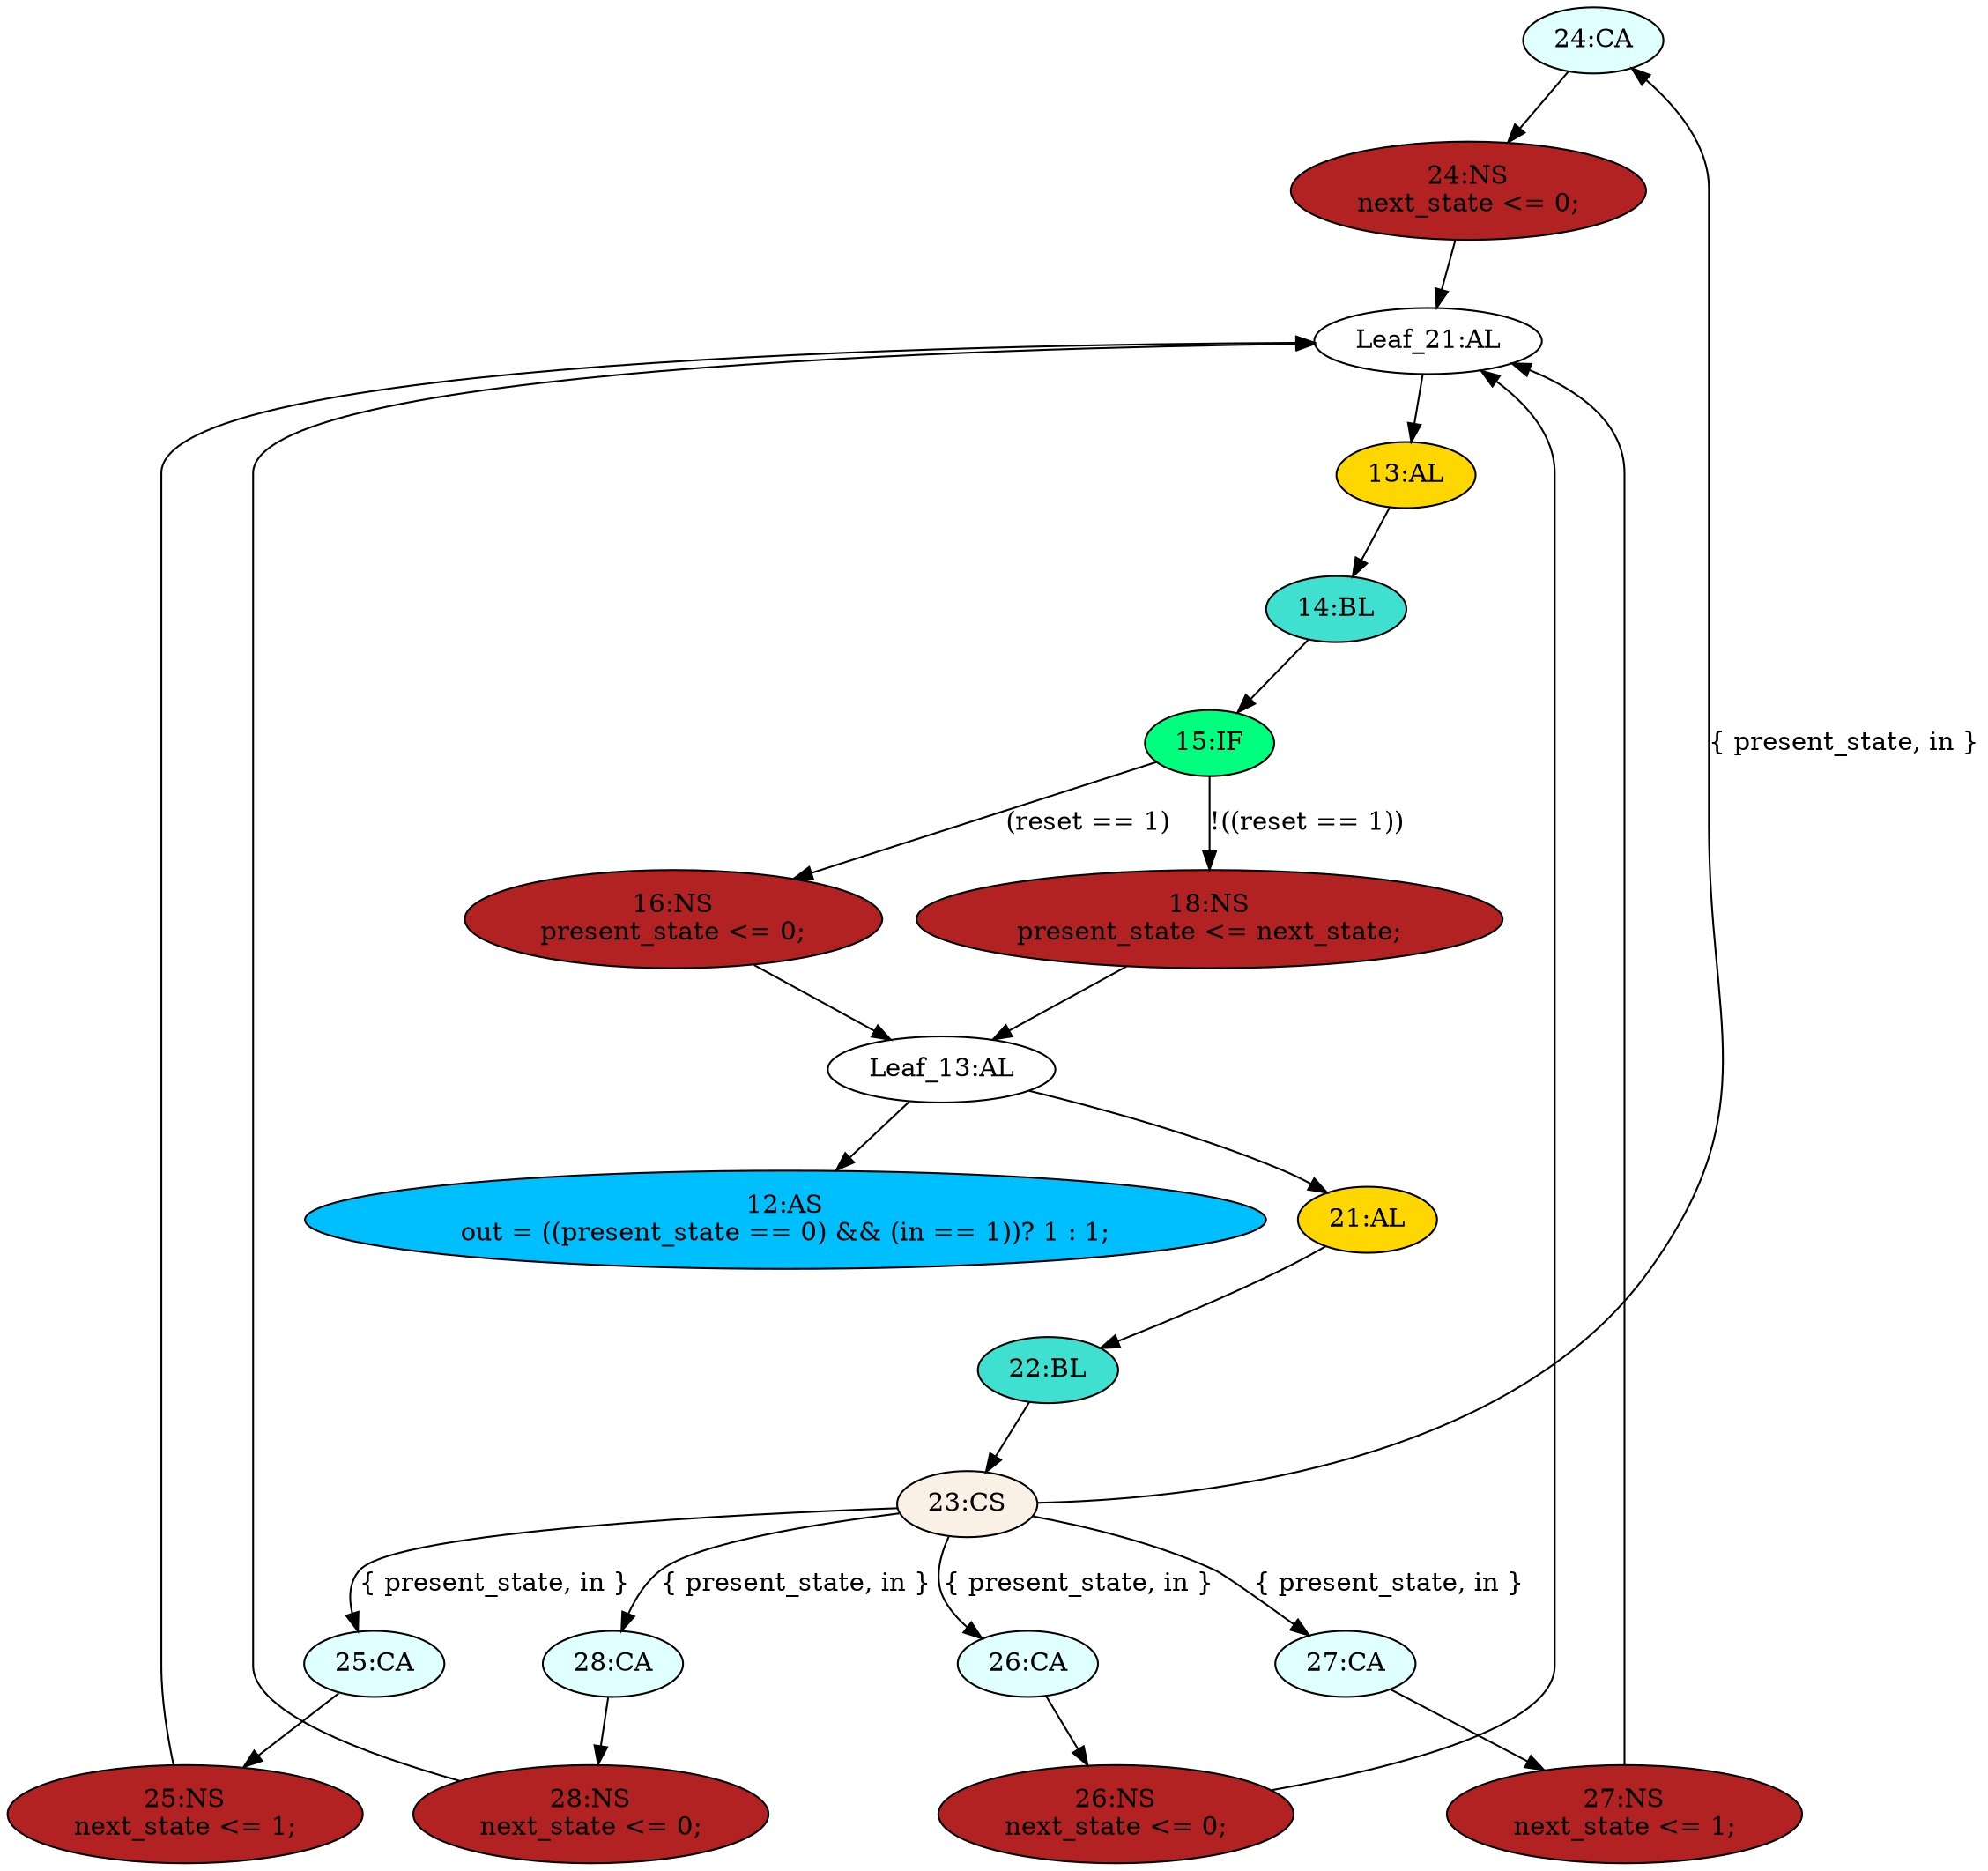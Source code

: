 strict digraph "compose( ,  )" {
	node [label="\N"];
	"24:CA"	[ast="<pyverilog.vparser.ast.Case object at 0x7f4fc799ee50>",
		fillcolor=lightcyan,
		label="24:CA",
		statements="[]",
		style=filled,
		typ=Case];
	"24:NS"	[ast="<pyverilog.vparser.ast.NonblockingSubstitution object at 0x7f4fc78e0450>",
		fillcolor=firebrick,
		label="24:NS
next_state <= 0;",
		statements="[<pyverilog.vparser.ast.NonblockingSubstitution object at 0x7f4fc78e0450>]",
		style=filled,
		typ=NonblockingSubstitution];
	"24:CA" -> "24:NS"	[cond="[]",
		lineno=None];
	"14:BL"	[ast="<pyverilog.vparser.ast.Block object at 0x7f4fc75cebd0>",
		fillcolor=turquoise,
		label="14:BL",
		statements="[]",
		style=filled,
		typ=Block];
	"15:IF"	[ast="<pyverilog.vparser.ast.IfStatement object at 0x7f4fc787d4d0>",
		fillcolor=springgreen,
		label="15:IF",
		statements="[]",
		style=filled,
		typ=IfStatement];
	"14:BL" -> "15:IF"	[cond="[]",
		lineno=None];
	"16:NS"	[ast="<pyverilog.vparser.ast.NonblockingSubstitution object at 0x7f4fc7871050>",
		fillcolor=firebrick,
		label="16:NS
present_state <= 0;",
		statements="[<pyverilog.vparser.ast.NonblockingSubstitution object at 0x7f4fc7871050>]",
		style=filled,
		typ=NonblockingSubstitution];
	"Leaf_13:AL"	[def_var="['present_state']",
		label="Leaf_13:AL"];
	"16:NS" -> "Leaf_13:AL"	[cond="[]",
		lineno=None];
	"Leaf_21:AL"	[def_var="['next_state']",
		label="Leaf_21:AL"];
	"13:AL"	[ast="<pyverilog.vparser.ast.Always object at 0x7f4fc75ce550>",
		clk_sens=True,
		fillcolor=gold,
		label="13:AL",
		sens="['clk']",
		statements="[]",
		style=filled,
		typ=Always,
		use_var="['reset', 'next_state']"];
	"Leaf_21:AL" -> "13:AL";
	"12:AS"	[ast="<pyverilog.vparser.ast.Assign object at 0x7f4fc7863610>",
		def_var="['out']",
		fillcolor=deepskyblue,
		label="12:AS
out = ((present_state == 0) && (in == 1))? 1 : 1;",
		statements="[]",
		style=filled,
		typ=Assign,
		use_var="['present_state', 'in']"];
	"22:BL"	[ast="<pyverilog.vparser.ast.Block object at 0x7f4fc7866350>",
		fillcolor=turquoise,
		label="22:BL",
		statements="[]",
		style=filled,
		typ=Block];
	"23:CS"	[ast="<pyverilog.vparser.ast.CaseStatement object at 0x7f4fc74d8990>",
		fillcolor=linen,
		label="23:CS",
		statements="[]",
		style=filled,
		typ=CaseStatement];
	"22:BL" -> "23:CS"	[cond="[]",
		lineno=None];
	"28:NS"	[ast="<pyverilog.vparser.ast.NonblockingSubstitution object at 0x7f4fc74d8290>",
		fillcolor=firebrick,
		label="28:NS
next_state <= 0;",
		statements="[<pyverilog.vparser.ast.NonblockingSubstitution object at 0x7f4fc74d8290>]",
		style=filled,
		typ=NonblockingSubstitution];
	"28:NS" -> "Leaf_21:AL"	[cond="[]",
		lineno=None];
	"21:AL"	[ast="<pyverilog.vparser.ast.Always object at 0x7f4fc7866090>",
		clk_sens=False,
		fillcolor=gold,
		label="21:AL",
		sens="['present_state', 'in']",
		statements="[]",
		style=filled,
		typ=Always,
		use_var="['present_state', 'in']"];
	"21:AL" -> "22:BL"	[cond="[]",
		lineno=None];
	"Leaf_13:AL" -> "12:AS";
	"Leaf_13:AL" -> "21:AL";
	"26:NS"	[ast="<pyverilog.vparser.ast.NonblockingSubstitution object at 0x7f4fc74d8d10>",
		fillcolor=firebrick,
		label="26:NS
next_state <= 0;",
		statements="[<pyverilog.vparser.ast.NonblockingSubstitution object at 0x7f4fc74d8d10>]",
		style=filled,
		typ=NonblockingSubstitution];
	"26:NS" -> "Leaf_21:AL"	[cond="[]",
		lineno=None];
	"24:NS" -> "Leaf_21:AL"	[cond="[]",
		lineno=None];
	"27:NS"	[ast="<pyverilog.vparser.ast.NonblockingSubstitution object at 0x7f4fc74d8a50>",
		fillcolor=firebrick,
		label="27:NS
next_state <= 1;",
		statements="[<pyverilog.vparser.ast.NonblockingSubstitution object at 0x7f4fc74d8a50>]",
		style=filled,
		typ=NonblockingSubstitution];
	"27:NS" -> "Leaf_21:AL"	[cond="[]",
		lineno=None];
	"27:CA"	[ast="<pyverilog.vparser.ast.Case object at 0x7f4fc74d8dd0>",
		fillcolor=lightcyan,
		label="27:CA",
		statements="[]",
		style=filled,
		typ=Case];
	"27:CA" -> "27:NS"	[cond="[]",
		lineno=None];
	"23:CS" -> "24:CA"	[cond="['present_state', 'in']",
		label="{ present_state, in }",
		lineno=23];
	"23:CS" -> "27:CA"	[cond="['present_state', 'in']",
		label="{ present_state, in }",
		lineno=23];
	"26:CA"	[ast="<pyverilog.vparser.ast.Case object at 0x7f4fc74d8a10>",
		fillcolor=lightcyan,
		label="26:CA",
		statements="[]",
		style=filled,
		typ=Case];
	"23:CS" -> "26:CA"	[cond="['present_state', 'in']",
		label="{ present_state, in }",
		lineno=23];
	"25:CA"	[ast="<pyverilog.vparser.ast.Case object at 0x7f4fc78e0890>",
		fillcolor=lightcyan,
		label="25:CA",
		statements="[]",
		style=filled,
		typ=Case];
	"23:CS" -> "25:CA"	[cond="['present_state', 'in']",
		label="{ present_state, in }",
		lineno=23];
	"28:CA"	[ast="<pyverilog.vparser.ast.Case object at 0x7f4fc74d8d90>",
		fillcolor=lightcyan,
		label="28:CA",
		statements="[]",
		style=filled,
		typ=Case];
	"23:CS" -> "28:CA"	[cond="['present_state', 'in']",
		label="{ present_state, in }",
		lineno=23];
	"26:CA" -> "26:NS"	[cond="[]",
		lineno=None];
	"13:AL" -> "14:BL"	[cond="[]",
		lineno=None];
	"25:NS"	[ast="<pyverilog.vparser.ast.NonblockingSubstitution object at 0x7f4fc7886550>",
		fillcolor=firebrick,
		label="25:NS
next_state <= 1;",
		statements="[<pyverilog.vparser.ast.NonblockingSubstitution object at 0x7f4fc7886550>]",
		style=filled,
		typ=NonblockingSubstitution];
	"25:CA" -> "25:NS"	[cond="[]",
		lineno=None];
	"18:NS"	[ast="<pyverilog.vparser.ast.NonblockingSubstitution object at 0x7f4fc7866e90>",
		fillcolor=firebrick,
		label="18:NS
present_state <= next_state;",
		statements="[<pyverilog.vparser.ast.NonblockingSubstitution object at 0x7f4fc7866e90>]",
		style=filled,
		typ=NonblockingSubstitution];
	"18:NS" -> "Leaf_13:AL"	[cond="[]",
		lineno=None];
	"15:IF" -> "16:NS"	[cond="['reset']",
		label="(reset == 1)",
		lineno=15];
	"15:IF" -> "18:NS"	[cond="['reset']",
		label="!((reset == 1))",
		lineno=15];
	"25:NS" -> "Leaf_21:AL"	[cond="[]",
		lineno=None];
	"28:CA" -> "28:NS"	[cond="[]",
		lineno=None];
}
